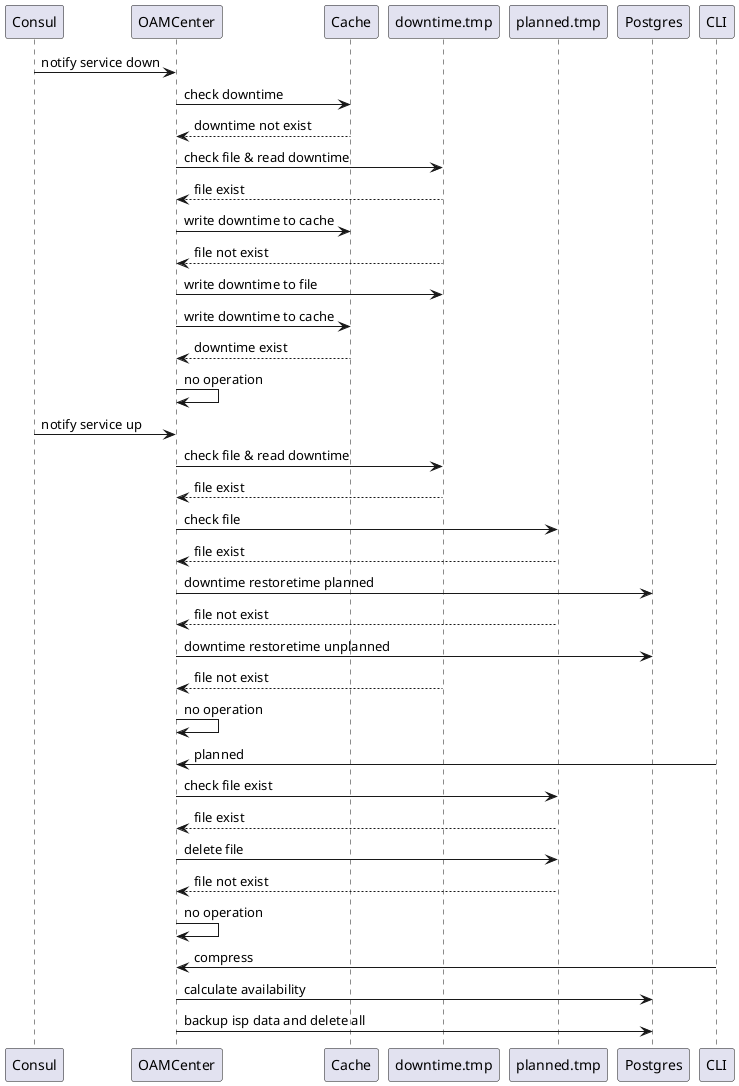 @startuml
Consul -> OAMCenter: notify service down
OAMCenter -> Cache: check downtime
Cache --> OAMCenter: downtime not exist
OAMCenter -> downtime.tmp: check file & read downtime
downtime.tmp --> OAMCenter: file exist
OAMCenter -> Cache: write downtime to cache
downtime.tmp --> OAMCenter: file not exist
OAMCenter -> downtime.tmp: write downtime to file
OAMCenter -> Cache: write downtime to cache
Cache --> OAMCenter: downtime exist
OAMCenter -> OAMCenter: no operation
Consul -> OAMCenter: notify service up
OAMCenter -> downtime.tmp: check file & read downtime
downtime.tmp --> OAMCenter: file exist
OAMCenter -> planned.tmp: check file
planned.tmp --> OAMCenter: file exist
OAMCenter -> Postgres: downtime restoretime planned
planned.tmp --> OAMCenter: file not exist
OAMCenter -> Postgres: downtime restoretime unplanned
downtime.tmp --> OAMCenter: file not exist
OAMCenter -> OAMCenter: no operation
CLI -> OAMCenter: planned
OAMCenter -> planned.tmp: check file exist
planned.tmp --> OAMCenter: file exist
OAMCenter -> planned.tmp: delete file
planned.tmp --> OAMCenter: file not exist
OAMCenter -> OAMCenter: no operation
CLI -> OAMCenter: compress
OAMCenter -> Postgres: calculate availability
OAMCenter -> Postgres: backup isp data and delete all
@enduml